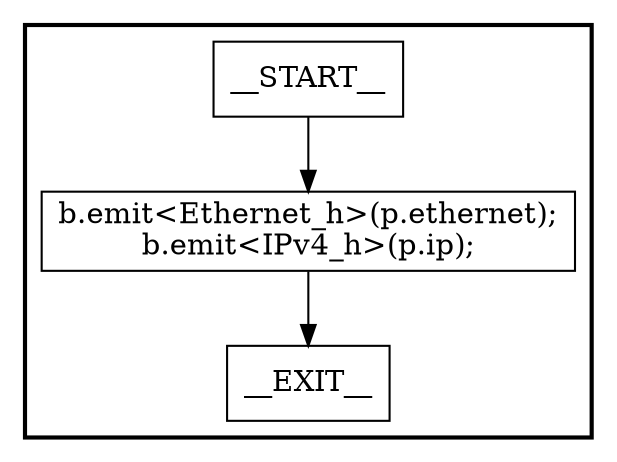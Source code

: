 digraph TopDeparser {
subgraph cluster {
graph [
label="", labeljust=r, style=bold];
0[label=__START__, margin="", shape=rectangle, style=solid];
1[label=__EXIT__, margin="", shape=rectangle, style=solid];
2[label="b.emit<Ethernet_h>(p.ethernet);
b.emit<IPv4_h>(p.ip);", margin="", shape=rectangle, style=solid];
0 -> 2[label=""];
2 -> 1[label=""];
}
}
